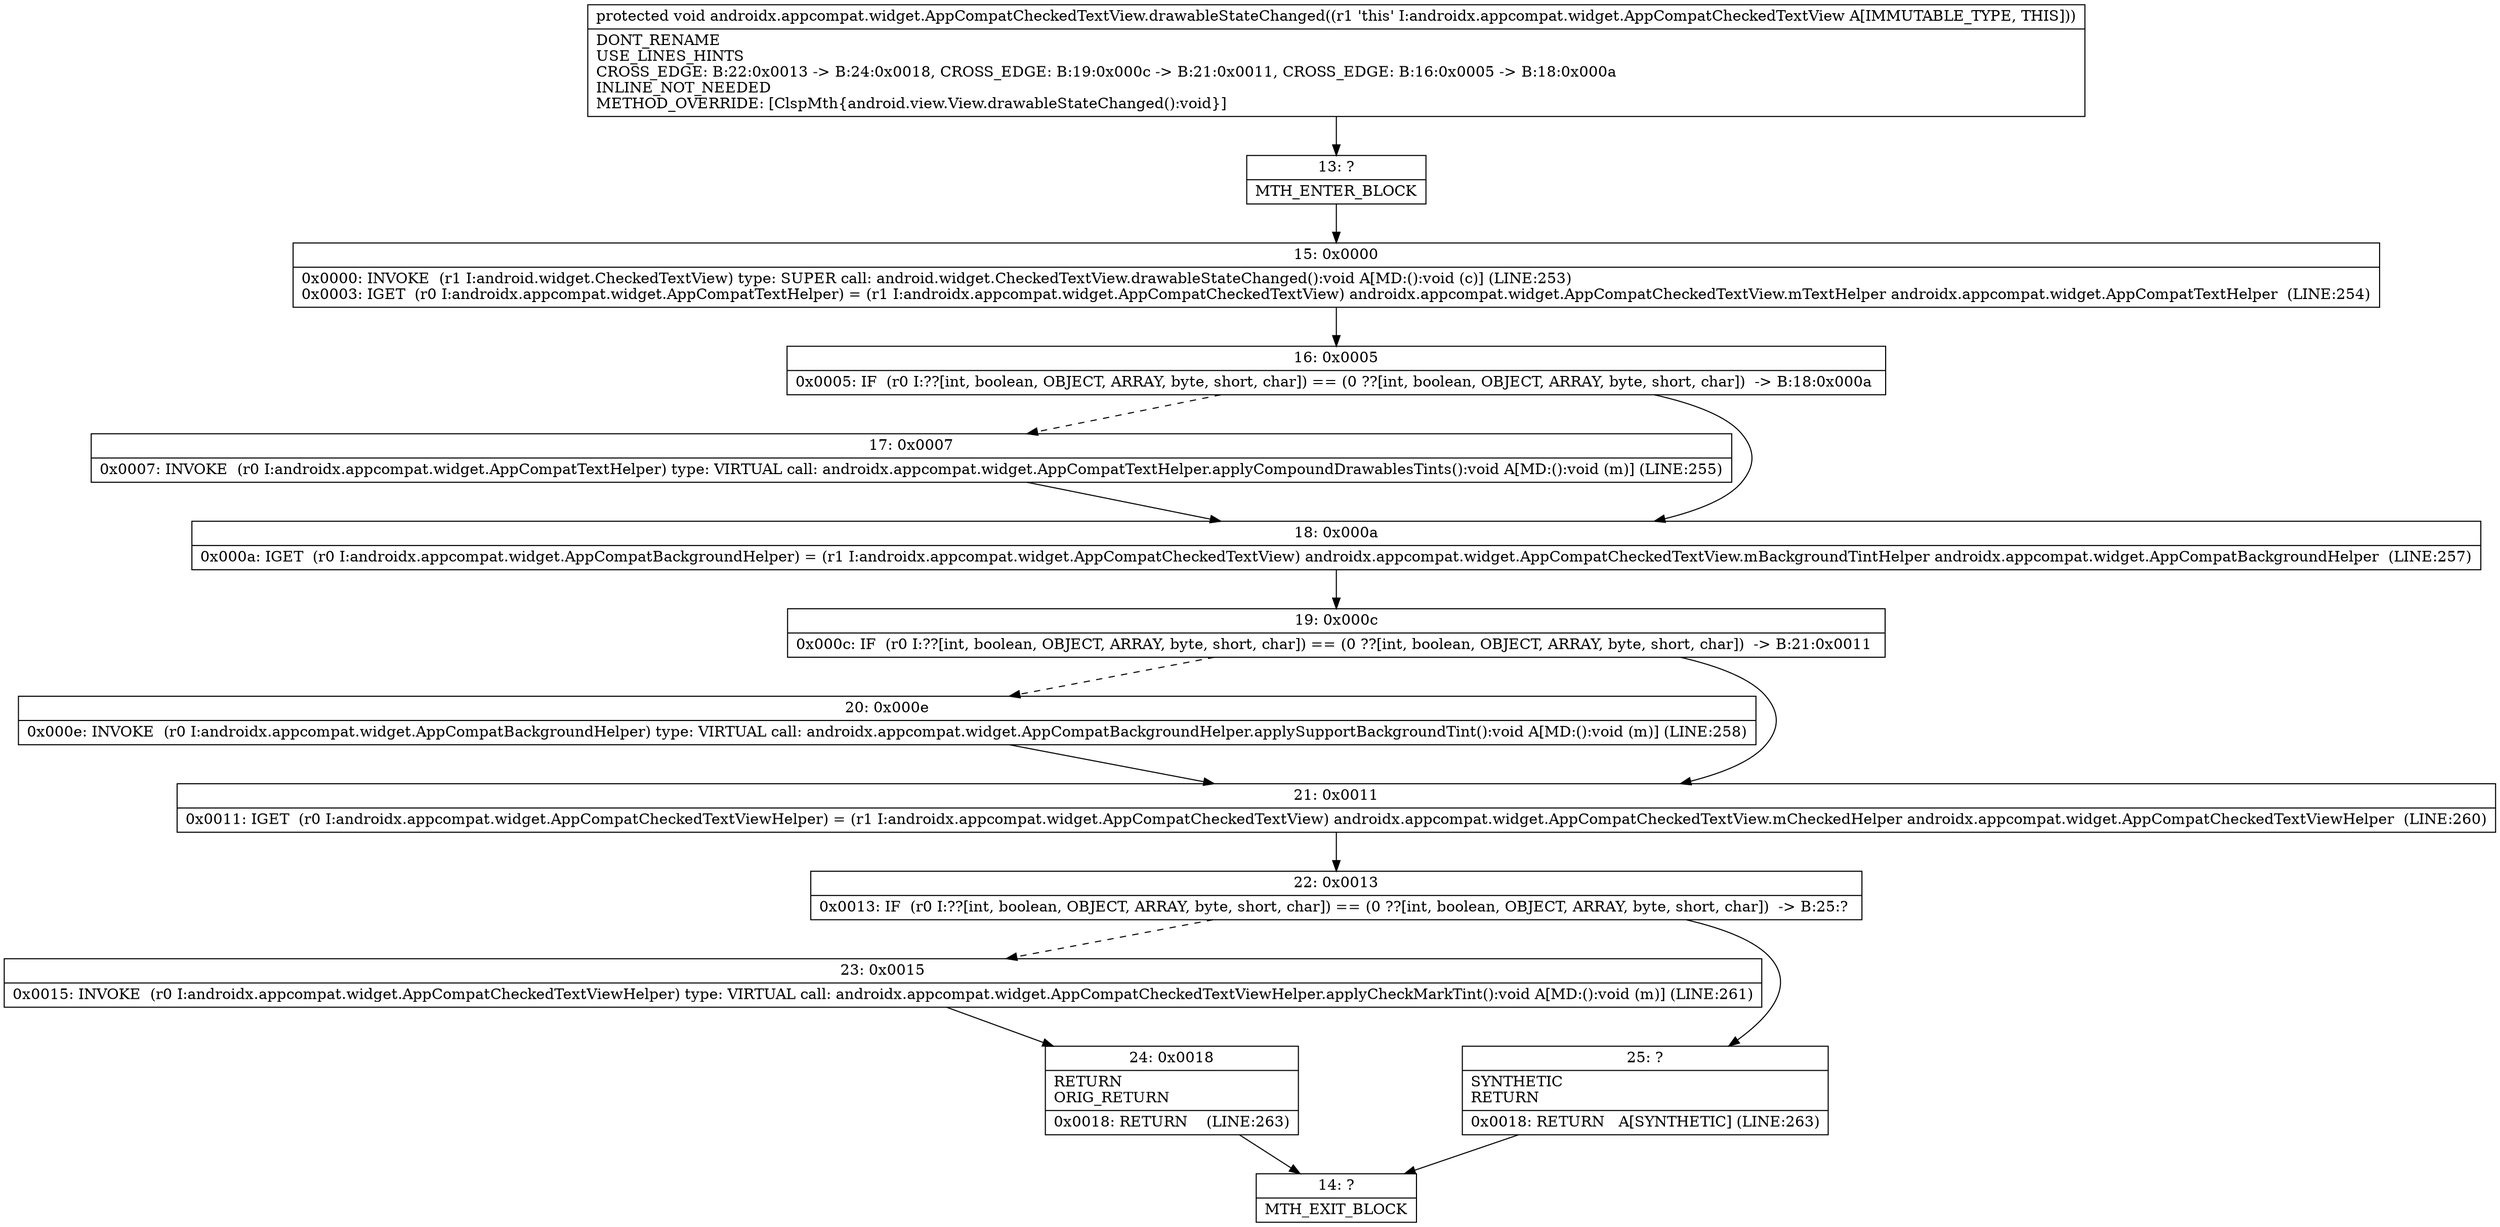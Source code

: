 digraph "CFG forandroidx.appcompat.widget.AppCompatCheckedTextView.drawableStateChanged()V" {
Node_13 [shape=record,label="{13\:\ ?|MTH_ENTER_BLOCK\l}"];
Node_15 [shape=record,label="{15\:\ 0x0000|0x0000: INVOKE  (r1 I:android.widget.CheckedTextView) type: SUPER call: android.widget.CheckedTextView.drawableStateChanged():void A[MD:():void (c)] (LINE:253)\l0x0003: IGET  (r0 I:androidx.appcompat.widget.AppCompatTextHelper) = (r1 I:androidx.appcompat.widget.AppCompatCheckedTextView) androidx.appcompat.widget.AppCompatCheckedTextView.mTextHelper androidx.appcompat.widget.AppCompatTextHelper  (LINE:254)\l}"];
Node_16 [shape=record,label="{16\:\ 0x0005|0x0005: IF  (r0 I:??[int, boolean, OBJECT, ARRAY, byte, short, char]) == (0 ??[int, boolean, OBJECT, ARRAY, byte, short, char])  \-\> B:18:0x000a \l}"];
Node_17 [shape=record,label="{17\:\ 0x0007|0x0007: INVOKE  (r0 I:androidx.appcompat.widget.AppCompatTextHelper) type: VIRTUAL call: androidx.appcompat.widget.AppCompatTextHelper.applyCompoundDrawablesTints():void A[MD:():void (m)] (LINE:255)\l}"];
Node_18 [shape=record,label="{18\:\ 0x000a|0x000a: IGET  (r0 I:androidx.appcompat.widget.AppCompatBackgroundHelper) = (r1 I:androidx.appcompat.widget.AppCompatCheckedTextView) androidx.appcompat.widget.AppCompatCheckedTextView.mBackgroundTintHelper androidx.appcompat.widget.AppCompatBackgroundHelper  (LINE:257)\l}"];
Node_19 [shape=record,label="{19\:\ 0x000c|0x000c: IF  (r0 I:??[int, boolean, OBJECT, ARRAY, byte, short, char]) == (0 ??[int, boolean, OBJECT, ARRAY, byte, short, char])  \-\> B:21:0x0011 \l}"];
Node_20 [shape=record,label="{20\:\ 0x000e|0x000e: INVOKE  (r0 I:androidx.appcompat.widget.AppCompatBackgroundHelper) type: VIRTUAL call: androidx.appcompat.widget.AppCompatBackgroundHelper.applySupportBackgroundTint():void A[MD:():void (m)] (LINE:258)\l}"];
Node_21 [shape=record,label="{21\:\ 0x0011|0x0011: IGET  (r0 I:androidx.appcompat.widget.AppCompatCheckedTextViewHelper) = (r1 I:androidx.appcompat.widget.AppCompatCheckedTextView) androidx.appcompat.widget.AppCompatCheckedTextView.mCheckedHelper androidx.appcompat.widget.AppCompatCheckedTextViewHelper  (LINE:260)\l}"];
Node_22 [shape=record,label="{22\:\ 0x0013|0x0013: IF  (r0 I:??[int, boolean, OBJECT, ARRAY, byte, short, char]) == (0 ??[int, boolean, OBJECT, ARRAY, byte, short, char])  \-\> B:25:? \l}"];
Node_23 [shape=record,label="{23\:\ 0x0015|0x0015: INVOKE  (r0 I:androidx.appcompat.widget.AppCompatCheckedTextViewHelper) type: VIRTUAL call: androidx.appcompat.widget.AppCompatCheckedTextViewHelper.applyCheckMarkTint():void A[MD:():void (m)] (LINE:261)\l}"];
Node_24 [shape=record,label="{24\:\ 0x0018|RETURN\lORIG_RETURN\l|0x0018: RETURN    (LINE:263)\l}"];
Node_14 [shape=record,label="{14\:\ ?|MTH_EXIT_BLOCK\l}"];
Node_25 [shape=record,label="{25\:\ ?|SYNTHETIC\lRETURN\l|0x0018: RETURN   A[SYNTHETIC] (LINE:263)\l}"];
MethodNode[shape=record,label="{protected void androidx.appcompat.widget.AppCompatCheckedTextView.drawableStateChanged((r1 'this' I:androidx.appcompat.widget.AppCompatCheckedTextView A[IMMUTABLE_TYPE, THIS]))  | DONT_RENAME\lUSE_LINES_HINTS\lCROSS_EDGE: B:22:0x0013 \-\> B:24:0x0018, CROSS_EDGE: B:19:0x000c \-\> B:21:0x0011, CROSS_EDGE: B:16:0x0005 \-\> B:18:0x000a\lINLINE_NOT_NEEDED\lMETHOD_OVERRIDE: [ClspMth\{android.view.View.drawableStateChanged():void\}]\l}"];
MethodNode -> Node_13;Node_13 -> Node_15;
Node_15 -> Node_16;
Node_16 -> Node_17[style=dashed];
Node_16 -> Node_18;
Node_17 -> Node_18;
Node_18 -> Node_19;
Node_19 -> Node_20[style=dashed];
Node_19 -> Node_21;
Node_20 -> Node_21;
Node_21 -> Node_22;
Node_22 -> Node_23[style=dashed];
Node_22 -> Node_25;
Node_23 -> Node_24;
Node_24 -> Node_14;
Node_25 -> Node_14;
}

